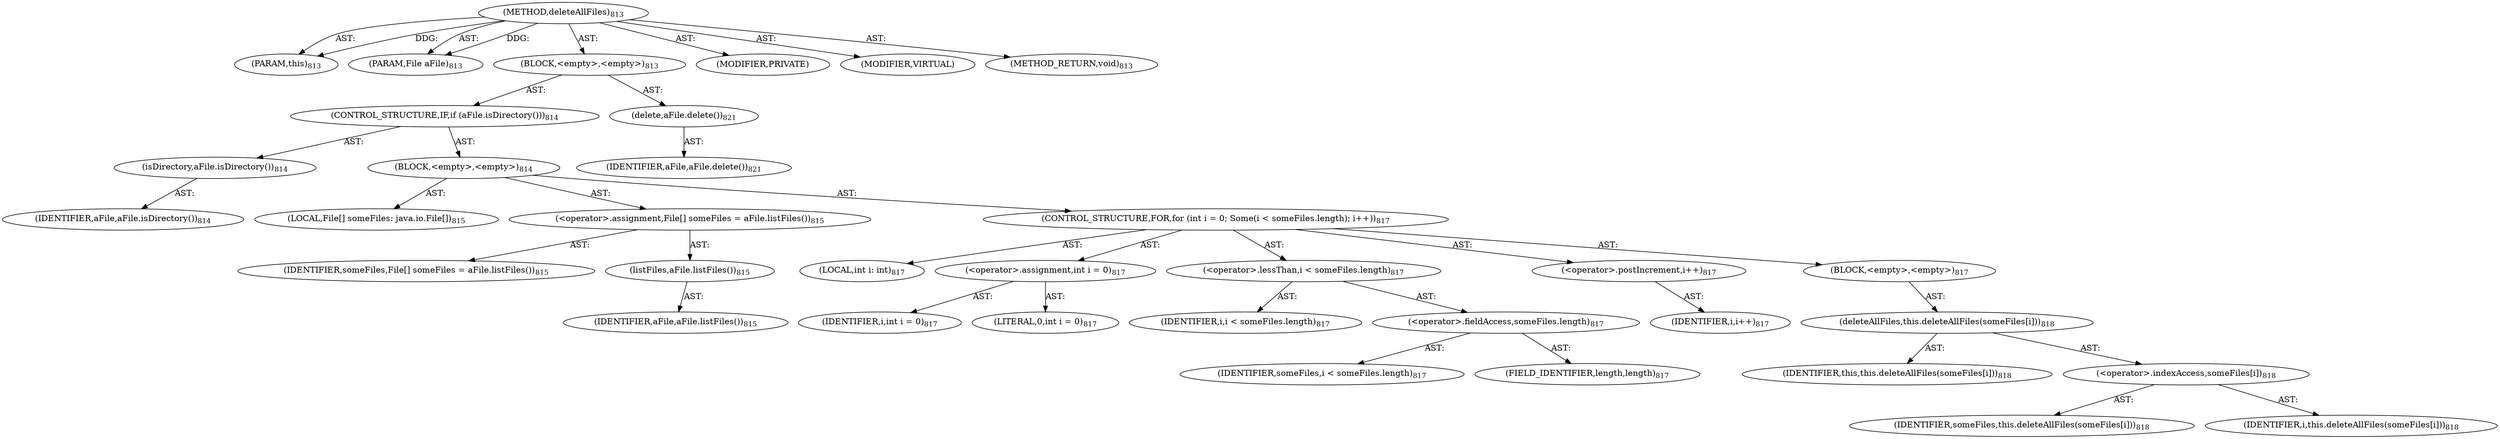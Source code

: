 digraph "deleteAllFiles" {  
"111669149721" [label = <(METHOD,deleteAllFiles)<SUB>813</SUB>> ]
"115964117000" [label = <(PARAM,this)<SUB>813</SUB>> ]
"115964117049" [label = <(PARAM,File aFile)<SUB>813</SUB>> ]
"25769803864" [label = <(BLOCK,&lt;empty&gt;,&lt;empty&gt;)<SUB>813</SUB>> ]
"47244640306" [label = <(CONTROL_STRUCTURE,IF,if (aFile.isDirectory()))<SUB>814</SUB>> ]
"30064771618" [label = <(isDirectory,aFile.isDirectory())<SUB>814</SUB>> ]
"68719477131" [label = <(IDENTIFIER,aFile,aFile.isDirectory())<SUB>814</SUB>> ]
"25769803865" [label = <(BLOCK,&lt;empty&gt;,&lt;empty&gt;)<SUB>814</SUB>> ]
"94489280551" [label = <(LOCAL,File[] someFiles: java.io.File[])<SUB>815</SUB>> ]
"30064771619" [label = <(&lt;operator&gt;.assignment,File[] someFiles = aFile.listFiles())<SUB>815</SUB>> ]
"68719477132" [label = <(IDENTIFIER,someFiles,File[] someFiles = aFile.listFiles())<SUB>815</SUB>> ]
"30064771620" [label = <(listFiles,aFile.listFiles())<SUB>815</SUB>> ]
"68719477133" [label = <(IDENTIFIER,aFile,aFile.listFiles())<SUB>815</SUB>> ]
"47244640307" [label = <(CONTROL_STRUCTURE,FOR,for (int i = 0; Some(i &lt; someFiles.length); i++))<SUB>817</SUB>> ]
"94489280552" [label = <(LOCAL,int i: int)<SUB>817</SUB>> ]
"30064771621" [label = <(&lt;operator&gt;.assignment,int i = 0)<SUB>817</SUB>> ]
"68719477134" [label = <(IDENTIFIER,i,int i = 0)<SUB>817</SUB>> ]
"90194313341" [label = <(LITERAL,0,int i = 0)<SUB>817</SUB>> ]
"30064771622" [label = <(&lt;operator&gt;.lessThan,i &lt; someFiles.length)<SUB>817</SUB>> ]
"68719477135" [label = <(IDENTIFIER,i,i &lt; someFiles.length)<SUB>817</SUB>> ]
"30064771623" [label = <(&lt;operator&gt;.fieldAccess,someFiles.length)<SUB>817</SUB>> ]
"68719477136" [label = <(IDENTIFIER,someFiles,i &lt; someFiles.length)<SUB>817</SUB>> ]
"55834575000" [label = <(FIELD_IDENTIFIER,length,length)<SUB>817</SUB>> ]
"30064771624" [label = <(&lt;operator&gt;.postIncrement,i++)<SUB>817</SUB>> ]
"68719477137" [label = <(IDENTIFIER,i,i++)<SUB>817</SUB>> ]
"25769803866" [label = <(BLOCK,&lt;empty&gt;,&lt;empty&gt;)<SUB>817</SUB>> ]
"30064771625" [label = <(deleteAllFiles,this.deleteAllFiles(someFiles[i]))<SUB>818</SUB>> ]
"68719476775" [label = <(IDENTIFIER,this,this.deleteAllFiles(someFiles[i]))<SUB>818</SUB>> ]
"30064771626" [label = <(&lt;operator&gt;.indexAccess,someFiles[i])<SUB>818</SUB>> ]
"68719477138" [label = <(IDENTIFIER,someFiles,this.deleteAllFiles(someFiles[i]))<SUB>818</SUB>> ]
"68719477139" [label = <(IDENTIFIER,i,this.deleteAllFiles(someFiles[i]))<SUB>818</SUB>> ]
"30064771627" [label = <(delete,aFile.delete())<SUB>821</SUB>> ]
"68719477140" [label = <(IDENTIFIER,aFile,aFile.delete())<SUB>821</SUB>> ]
"133143986272" [label = <(MODIFIER,PRIVATE)> ]
"133143986273" [label = <(MODIFIER,VIRTUAL)> ]
"128849018905" [label = <(METHOD_RETURN,void)<SUB>813</SUB>> ]
  "111669149721" -> "115964117000"  [ label = "AST: "] 
  "111669149721" -> "115964117049"  [ label = "AST: "] 
  "111669149721" -> "25769803864"  [ label = "AST: "] 
  "111669149721" -> "133143986272"  [ label = "AST: "] 
  "111669149721" -> "133143986273"  [ label = "AST: "] 
  "111669149721" -> "128849018905"  [ label = "AST: "] 
  "25769803864" -> "47244640306"  [ label = "AST: "] 
  "25769803864" -> "30064771627"  [ label = "AST: "] 
  "47244640306" -> "30064771618"  [ label = "AST: "] 
  "47244640306" -> "25769803865"  [ label = "AST: "] 
  "30064771618" -> "68719477131"  [ label = "AST: "] 
  "25769803865" -> "94489280551"  [ label = "AST: "] 
  "25769803865" -> "30064771619"  [ label = "AST: "] 
  "25769803865" -> "47244640307"  [ label = "AST: "] 
  "30064771619" -> "68719477132"  [ label = "AST: "] 
  "30064771619" -> "30064771620"  [ label = "AST: "] 
  "30064771620" -> "68719477133"  [ label = "AST: "] 
  "47244640307" -> "94489280552"  [ label = "AST: "] 
  "47244640307" -> "30064771621"  [ label = "AST: "] 
  "47244640307" -> "30064771622"  [ label = "AST: "] 
  "47244640307" -> "30064771624"  [ label = "AST: "] 
  "47244640307" -> "25769803866"  [ label = "AST: "] 
  "30064771621" -> "68719477134"  [ label = "AST: "] 
  "30064771621" -> "90194313341"  [ label = "AST: "] 
  "30064771622" -> "68719477135"  [ label = "AST: "] 
  "30064771622" -> "30064771623"  [ label = "AST: "] 
  "30064771623" -> "68719477136"  [ label = "AST: "] 
  "30064771623" -> "55834575000"  [ label = "AST: "] 
  "30064771624" -> "68719477137"  [ label = "AST: "] 
  "25769803866" -> "30064771625"  [ label = "AST: "] 
  "30064771625" -> "68719476775"  [ label = "AST: "] 
  "30064771625" -> "30064771626"  [ label = "AST: "] 
  "30064771626" -> "68719477138"  [ label = "AST: "] 
  "30064771626" -> "68719477139"  [ label = "AST: "] 
  "30064771627" -> "68719477140"  [ label = "AST: "] 
  "111669149721" -> "115964117000"  [ label = "DDG: "] 
  "111669149721" -> "115964117049"  [ label = "DDG: "] 
}
